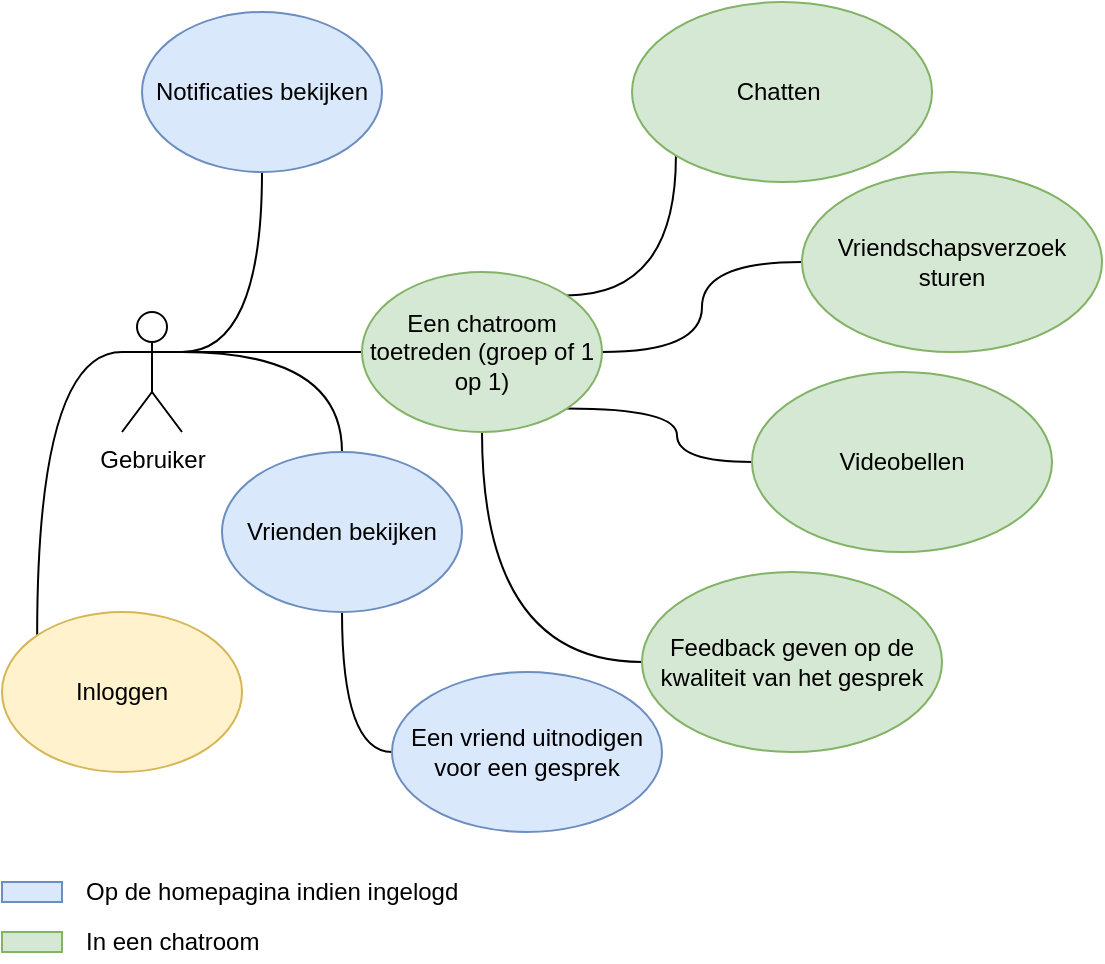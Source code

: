 <mxfile version="13.8.7" type="device"><diagram id="rKHuNsuNuRKN8TqFSoFG" name="Page-1"><mxGraphModel dx="1483" dy="829" grid="1" gridSize="10" guides="1" tooltips="1" connect="1" arrows="1" fold="1" page="1" pageScale="1" pageWidth="850" pageHeight="1100" math="0" shadow="0"><root><mxCell id="0"/><mxCell id="1" parent="0"/><mxCell id="scNLiY2tEJv4tR6PYOHO-5" style="edgeStyle=orthogonalEdgeStyle;rounded=0;orthogonalLoop=1;jettySize=auto;html=1;exitX=1;exitY=0.333;exitDx=0;exitDy=0;exitPerimeter=0;entryX=0;entryY=0.5;entryDx=0;entryDy=0;endArrow=none;endFill=0;" edge="1" parent="1" source="scNLiY2tEJv4tR6PYOHO-1" target="scNLiY2tEJv4tR6PYOHO-4"><mxGeometry relative="1" as="geometry"/></mxCell><mxCell id="scNLiY2tEJv4tR6PYOHO-12" style="edgeStyle=orthogonalEdgeStyle;curved=1;rounded=0;orthogonalLoop=1;jettySize=auto;html=1;exitX=1;exitY=0.333;exitDx=0;exitDy=0;exitPerimeter=0;entryX=0.5;entryY=1;entryDx=0;entryDy=0;endArrow=none;endFill=0;" edge="1" parent="1" source="scNLiY2tEJv4tR6PYOHO-1" target="scNLiY2tEJv4tR6PYOHO-11"><mxGeometry relative="1" as="geometry"/></mxCell><mxCell id="scNLiY2tEJv4tR6PYOHO-19" style="edgeStyle=orthogonalEdgeStyle;curved=1;rounded=0;orthogonalLoop=1;jettySize=auto;html=1;exitX=1;exitY=0.333;exitDx=0;exitDy=0;exitPerimeter=0;entryX=0.5;entryY=0;entryDx=0;entryDy=0;endArrow=none;endFill=0;" edge="1" parent="1" source="scNLiY2tEJv4tR6PYOHO-1" target="scNLiY2tEJv4tR6PYOHO-17"><mxGeometry relative="1" as="geometry"/></mxCell><mxCell id="scNLiY2tEJv4tR6PYOHO-23" style="edgeStyle=orthogonalEdgeStyle;curved=1;rounded=0;orthogonalLoop=1;jettySize=auto;html=1;exitX=0;exitY=0.333;exitDx=0;exitDy=0;exitPerimeter=0;entryX=0;entryY=0;entryDx=0;entryDy=0;endArrow=none;endFill=0;" edge="1" parent="1" source="scNLiY2tEJv4tR6PYOHO-1" target="scNLiY2tEJv4tR6PYOHO-22"><mxGeometry relative="1" as="geometry"/></mxCell><mxCell id="scNLiY2tEJv4tR6PYOHO-1" value="Gebruiker&lt;br&gt;" style="shape=umlActor;verticalLabelPosition=bottom;verticalAlign=top;html=1;outlineConnect=0;" vertex="1" parent="1"><mxGeometry x="170" y="240" width="30" height="60" as="geometry"/></mxCell><mxCell id="scNLiY2tEJv4tR6PYOHO-7" style="edgeStyle=orthogonalEdgeStyle;rounded=0;orthogonalLoop=1;jettySize=auto;html=1;exitX=1;exitY=0;exitDx=0;exitDy=0;entryX=0;entryY=1;entryDx=0;entryDy=0;endArrow=none;endFill=0;curved=1;" edge="1" parent="1" source="scNLiY2tEJv4tR6PYOHO-4" target="scNLiY2tEJv4tR6PYOHO-6"><mxGeometry relative="1" as="geometry"/></mxCell><mxCell id="scNLiY2tEJv4tR6PYOHO-10" style="edgeStyle=orthogonalEdgeStyle;curved=1;rounded=0;orthogonalLoop=1;jettySize=auto;html=1;exitX=1;exitY=1;exitDx=0;exitDy=0;entryX=0;entryY=0.5;entryDx=0;entryDy=0;endArrow=none;endFill=0;" edge="1" parent="1" source="scNLiY2tEJv4tR6PYOHO-4" target="scNLiY2tEJv4tR6PYOHO-8"><mxGeometry relative="1" as="geometry"/></mxCell><mxCell id="scNLiY2tEJv4tR6PYOHO-14" style="edgeStyle=orthogonalEdgeStyle;curved=1;rounded=0;orthogonalLoop=1;jettySize=auto;html=1;exitX=1;exitY=0.5;exitDx=0;exitDy=0;entryX=0;entryY=0.5;entryDx=0;entryDy=0;endArrow=none;endFill=0;" edge="1" parent="1" source="scNLiY2tEJv4tR6PYOHO-4" target="scNLiY2tEJv4tR6PYOHO-13"><mxGeometry relative="1" as="geometry"/></mxCell><mxCell id="scNLiY2tEJv4tR6PYOHO-16" style="edgeStyle=orthogonalEdgeStyle;curved=1;rounded=0;orthogonalLoop=1;jettySize=auto;html=1;exitX=0.5;exitY=1;exitDx=0;exitDy=0;entryX=0;entryY=0.5;entryDx=0;entryDy=0;endArrow=none;endFill=0;" edge="1" parent="1" source="scNLiY2tEJv4tR6PYOHO-4" target="scNLiY2tEJv4tR6PYOHO-15"><mxGeometry relative="1" as="geometry"/></mxCell><mxCell id="scNLiY2tEJv4tR6PYOHO-4" value="Een chatroom toetreden (groep of 1 op 1)" style="ellipse;whiteSpace=wrap;html=1;fillColor=#d5e8d4;strokeColor=#82b366;" vertex="1" parent="1"><mxGeometry x="290" y="220" width="120" height="80" as="geometry"/></mxCell><mxCell id="scNLiY2tEJv4tR6PYOHO-6" value="Chatten&amp;nbsp;" style="ellipse;whiteSpace=wrap;html=1;fillColor=#d5e8d4;strokeColor=#82b366;" vertex="1" parent="1"><mxGeometry x="425" y="85" width="150" height="90" as="geometry"/></mxCell><mxCell id="scNLiY2tEJv4tR6PYOHO-8" value="Videobellen" style="ellipse;whiteSpace=wrap;html=1;fillColor=#d5e8d4;strokeColor=#82b366;" vertex="1" parent="1"><mxGeometry x="485" y="270" width="150" height="90" as="geometry"/></mxCell><mxCell id="scNLiY2tEJv4tR6PYOHO-11" value="Notificaties bekijken" style="ellipse;whiteSpace=wrap;html=1;fillColor=#dae8fc;strokeColor=#6c8ebf;" vertex="1" parent="1"><mxGeometry x="180" y="90" width="120" height="80" as="geometry"/></mxCell><mxCell id="scNLiY2tEJv4tR6PYOHO-13" value="Vriendschapsverzoek sturen" style="ellipse;whiteSpace=wrap;html=1;fillColor=#d5e8d4;strokeColor=#82b366;" vertex="1" parent="1"><mxGeometry x="510" y="170" width="150" height="90" as="geometry"/></mxCell><mxCell id="scNLiY2tEJv4tR6PYOHO-15" value="Feedback geven op de kwaliteit van het gesprek" style="ellipse;whiteSpace=wrap;html=1;fillColor=#d5e8d4;strokeColor=#82b366;" vertex="1" parent="1"><mxGeometry x="430" y="370" width="150" height="90" as="geometry"/></mxCell><mxCell id="scNLiY2tEJv4tR6PYOHO-21" style="edgeStyle=orthogonalEdgeStyle;curved=1;rounded=0;orthogonalLoop=1;jettySize=auto;html=1;exitX=0.5;exitY=1;exitDx=0;exitDy=0;entryX=0;entryY=0.5;entryDx=0;entryDy=0;endArrow=none;endFill=0;" edge="1" parent="1" source="scNLiY2tEJv4tR6PYOHO-17" target="scNLiY2tEJv4tR6PYOHO-20"><mxGeometry relative="1" as="geometry"/></mxCell><mxCell id="scNLiY2tEJv4tR6PYOHO-17" value="Vrienden bekijken" style="ellipse;whiteSpace=wrap;html=1;fillColor=#dae8fc;strokeColor=#6c8ebf;" vertex="1" parent="1"><mxGeometry x="220" y="310" width="120" height="80" as="geometry"/></mxCell><mxCell id="scNLiY2tEJv4tR6PYOHO-20" value="Een vriend uitnodigen voor een gesprek" style="ellipse;whiteSpace=wrap;html=1;fillColor=#dae8fc;strokeColor=#6c8ebf;" vertex="1" parent="1"><mxGeometry x="305" y="420" width="135" height="80" as="geometry"/></mxCell><mxCell id="scNLiY2tEJv4tR6PYOHO-22" value="Inloggen" style="ellipse;whiteSpace=wrap;html=1;fillColor=#fff2cc;strokeColor=#d6b656;" vertex="1" parent="1"><mxGeometry x="110" y="390" width="120" height="80" as="geometry"/></mxCell><mxCell id="scNLiY2tEJv4tR6PYOHO-24" value="" style="rounded=0;whiteSpace=wrap;html=1;fillColor=#dae8fc;strokeColor=#6c8ebf;" vertex="1" parent="1"><mxGeometry x="110" y="525" width="30" height="10" as="geometry"/></mxCell><mxCell id="scNLiY2tEJv4tR6PYOHO-26" value="" style="rounded=0;whiteSpace=wrap;html=1;fillColor=#d5e8d4;strokeColor=#82b366;" vertex="1" parent="1"><mxGeometry x="110" y="550" width="30" height="10" as="geometry"/></mxCell><mxCell id="scNLiY2tEJv4tR6PYOHO-27" value="Op de homepagina indien ingelogd" style="text;html=1;strokeColor=none;fillColor=none;align=left;verticalAlign=middle;whiteSpace=wrap;rounded=0;" vertex="1" parent="1"><mxGeometry x="150" y="520" width="255" height="20" as="geometry"/></mxCell><mxCell id="scNLiY2tEJv4tR6PYOHO-28" value="In een chatroom" style="text;html=1;strokeColor=none;fillColor=none;align=left;verticalAlign=middle;whiteSpace=wrap;rounded=0;" vertex="1" parent="1"><mxGeometry x="150" y="545" width="190" height="20" as="geometry"/></mxCell></root></mxGraphModel></diagram></mxfile>